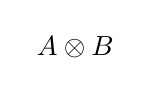 \begin{tikzpicture}
	\begin{pgfonlayer}{nodelayer}
		\node [style=none] (2) at (0, 0) {$A \otimes B$};
	\end{pgfonlayer}
\end{tikzpicture}
